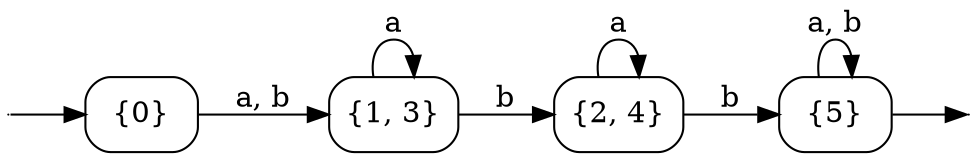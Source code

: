 digraph
{
  vcsn_context = "lal_char(abcde)_b"
  rankdir = LR
  {
    node [shape = point, width = 0]
    I0
    F3
  }
  {
    node [shape = circle]
    0 [label = "{0}", shape = box, style = rounded]
    1 [label = "{1, 3}", shape = box, style = rounded]
    2 [label = "{2, 4}", shape = box, style = rounded]
    3 [label = "{5}", shape = box, style = rounded]
  }
  I0 -> 0
  0 -> 1 [label = "a, b"]
  1 -> 1 [label = "a"]
  1 -> 2 [label = "b"]
  2 -> 2 [label = "a"]
  2 -> 3 [label = "b"]
  3 -> F3
  3 -> 3 [label = "a, b"]
}
